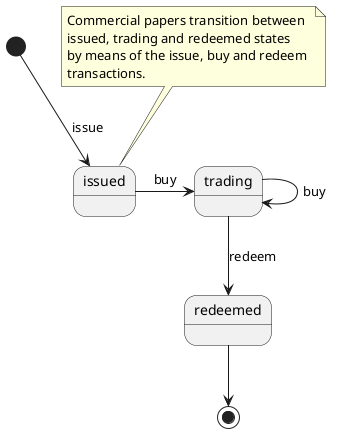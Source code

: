 ' https://hyperledger-fabric.readthedocs.io/en/release-1.4/developapps/architecture.html
' Lifecycle
'
@startuml
'hide empty description
[*] --> issued : issue
note top
 Commercial papers transition between 
 issued, trading and redeemed states 
 by means of the issue, buy and redeem 
 transactions.
end note
issued -> trading : buy
trading -> trading: buy
trading -down-> redeemed: redeem
redeemed --> [*]
@enduml